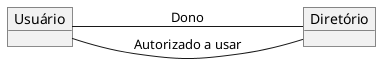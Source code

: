 @startuml mod01ima14
skinparam ClassAttributeIconSize 0
object "Usuário" as o1
object "Diretório" as o2

left to right direction
o1 --- o2 : Dono
o1 -- o2 : Autorizado a usar
@enduml